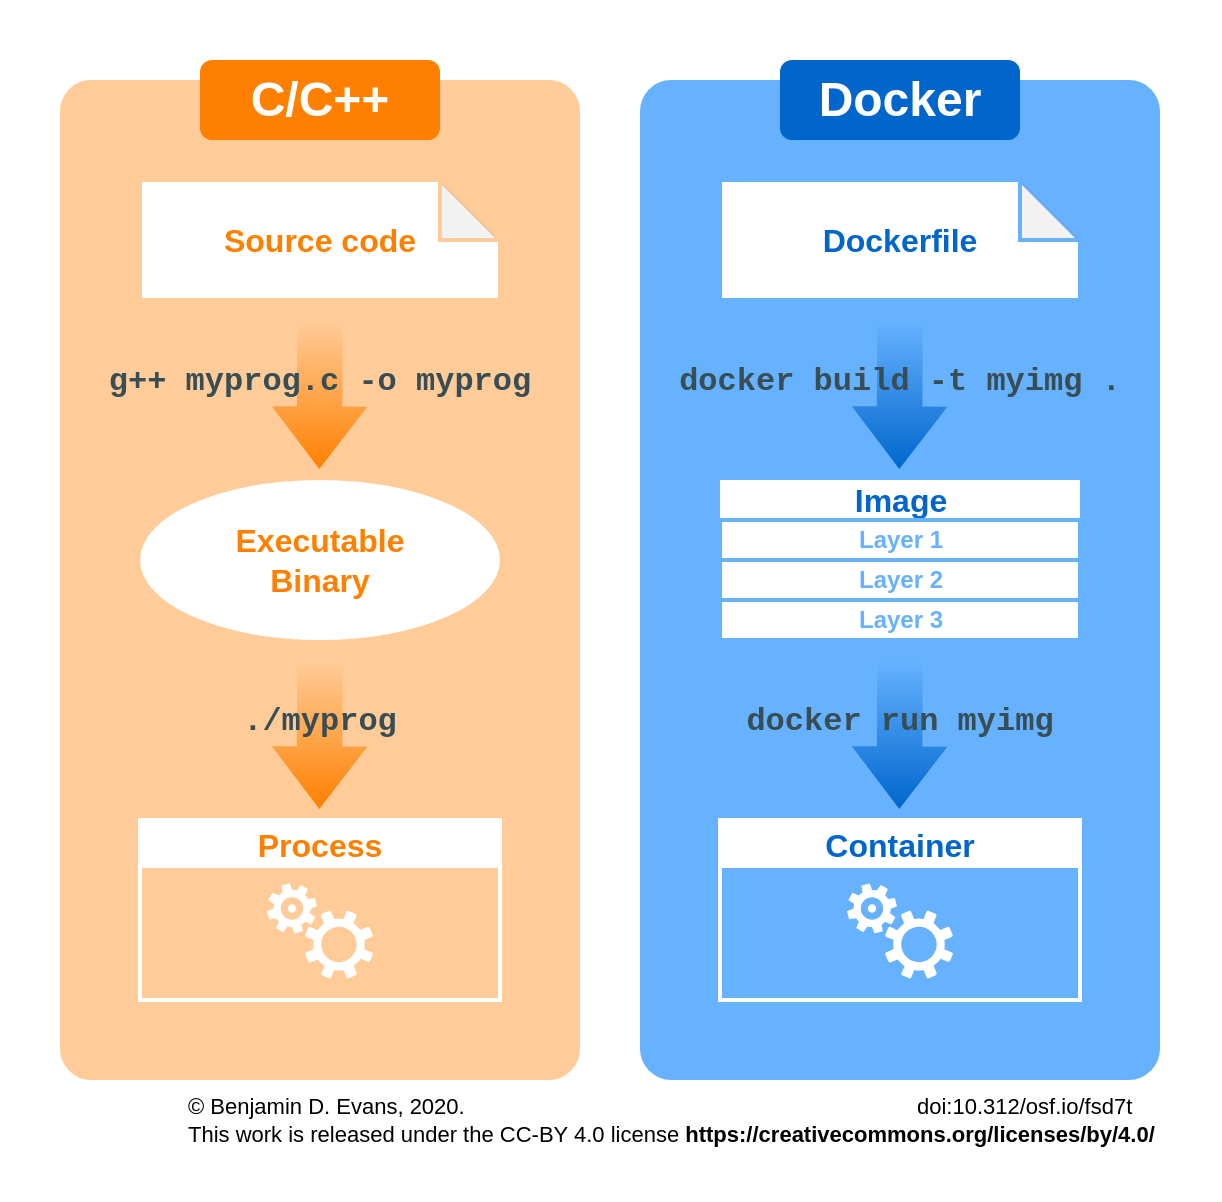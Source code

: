 <mxfile version="13.6.3" type="device"><diagram id="zJUWocupCZS3DF-IavUc" name="Page-1"><mxGraphModel dx="918" dy="841" grid="1" gridSize="10" guides="1" tooltips="1" connect="1" arrows="1" fold="1" page="1" pageScale="1" pageWidth="827" pageHeight="1169" math="0" shadow="0"><root><mxCell id="0"/><mxCell id="1" parent="0"/><mxCell id="Pxi1rHRvcDmjX8KHktwr-43" value="" style="rounded=0;whiteSpace=wrap;html=1;fillColor=none;fontSize=16;fontColor=#CC6600;strokeColor=none;" parent="1" vertex="1"><mxGeometry x="110" y="130" width="610" height="600" as="geometry"/></mxCell><mxCell id="Pxi1rHRvcDmjX8KHktwr-9" value="" style="rounded=1;whiteSpace=wrap;html=1;fillColor=#66B2FF;glass=0;shadow=0;strokeColor=none;arcSize=6;" parent="1" vertex="1"><mxGeometry x="430" y="170" width="260" height="500" as="geometry"/></mxCell><mxCell id="Pxi1rHRvcDmjX8KHktwr-46" style="edgeStyle=orthogonalEdgeStyle;rounded=0;orthogonalLoop=1;jettySize=auto;html=1;exitX=0.5;exitY=0;exitDx=0;exitDy=0;entryX=0.5;entryY=0;entryDx=0;entryDy=0;fillColor=#99CCFF;gradientColor=#ffffff;fontSize=16;fontColor=#CC6600;" parent="1" source="Pxi1rHRvcDmjX8KHktwr-12" target="Pxi1rHRvcDmjX8KHktwr-9" edge="1"><mxGeometry relative="1" as="geometry"/></mxCell><mxCell id="Pxi1rHRvcDmjX8KHktwr-12" value="&lt;b&gt;&lt;font style=&quot;font-size: 24px&quot; color=&quot;#ffffff&quot;&gt;Docker&lt;/font&gt;&lt;/b&gt;" style="rounded=1;whiteSpace=wrap;html=1;fillColor=#0066CC;strokeColor=none;" parent="1" vertex="1"><mxGeometry x="500" y="160" width="120" height="40" as="geometry"/></mxCell><mxCell id="Pxi1rHRvcDmjX8KHktwr-6" value="" style="shape=flexArrow;endArrow=classic;html=1;width=22.759;endSize=10.09;endWidth=24.043;fillColor=#0066CC;gradientColor=#66B2FF;strokeColor=none;gradientDirection=north;" parent="1" edge="1"><mxGeometry width="50" height="50" relative="1" as="geometry"><mxPoint x="560" y="290" as="sourcePoint"/><mxPoint x="559.66" y="365" as="targetPoint"/></mxGeometry></mxCell><mxCell id="Pxi1rHRvcDmjX8KHktwr-25" value="Container" style="swimlane;fontSize=16;fontColor=#0066CC;strokeColor=#FFFFFF;strokeWidth=2;" parent="1" vertex="1"><mxGeometry x="470" y="540" width="180" height="90" as="geometry"/></mxCell><mxCell id="Pxi1rHRvcDmjX8KHktwr-28" value="&lt;font face=&quot;Courier New&quot; size=&quot;1&quot; color=&quot;#384d54&quot;&gt;&lt;b style=&quot;font-size: 16px&quot;&gt;docker build -t myimg .&lt;/b&gt;&lt;/font&gt;" style="text;html=1;strokeColor=none;fillColor=none;align=center;verticalAlign=middle;whiteSpace=wrap;rounded=0;fontSize=16;" parent="1" vertex="1"><mxGeometry x="420" y="310" width="280" height="20" as="geometry"/></mxCell><mxCell id="Pxi1rHRvcDmjX8KHktwr-29" value="" style="shape=flexArrow;endArrow=classic;html=1;width=22.759;endSize=10.09;endWidth=24.043;fillColor=#0066CC;gradientColor=#66B2FF;strokeColor=none;gradientDirection=north;" parent="1" edge="1"><mxGeometry width="50" height="50" relative="1" as="geometry"><mxPoint x="560.0" y="460" as="sourcePoint"/><mxPoint x="559.66" y="535" as="targetPoint"/></mxGeometry></mxCell><mxCell id="Pxi1rHRvcDmjX8KHktwr-26" value="&lt;font face=&quot;Courier New&quot; size=&quot;1&quot; color=&quot;#384d54&quot;&gt;&lt;b style=&quot;font-size: 16px&quot;&gt;docker run myimg&lt;/b&gt;&lt;/font&gt;" style="text;html=1;strokeColor=none;fillColor=none;align=center;verticalAlign=middle;whiteSpace=wrap;rounded=0;fontSize=16;" parent="1" vertex="1"><mxGeometry x="460" y="480" width="200" height="20" as="geometry"/></mxCell><mxCell id="Pxi1rHRvcDmjX8KHktwr-30" value="" style="rounded=1;whiteSpace=wrap;html=1;fillColor=#ffcc99;glass=0;shadow=0;comic=0;strokeColor=none;arcSize=6;" parent="1" vertex="1"><mxGeometry x="140" y="170" width="260" height="500" as="geometry"/></mxCell><mxCell id="Pxi1rHRvcDmjX8KHktwr-31" value="&lt;b&gt;&lt;font style=&quot;font-size: 24px&quot; color=&quot;#ffffff&quot;&gt;C/C++&lt;/font&gt;&lt;/b&gt;" style="rounded=1;whiteSpace=wrap;html=1;fillColor=#FF8000;strokeColor=none;" parent="1" vertex="1"><mxGeometry x="210" y="160" width="120" height="40" as="geometry"/></mxCell><mxCell id="Pxi1rHRvcDmjX8KHktwr-32" value="" style="shape=flexArrow;endArrow=classic;html=1;width=22.759;endSize=10.09;endWidth=24.043;fillColor=#FF8000;strokeColor=none;gradientColor=#FFCC99;gradientDirection=north;" parent="1" edge="1"><mxGeometry width="50" height="50" relative="1" as="geometry"><mxPoint x="270.0" y="290" as="sourcePoint"/><mxPoint x="269.66" y="365" as="targetPoint"/></mxGeometry></mxCell><mxCell id="Pxi1rHRvcDmjX8KHktwr-34" value="Process" style="swimlane;fontSize=16;fontColor=#FF8000;strokeColor=#FFFFFF;strokeWidth=2;" parent="1" vertex="1"><mxGeometry x="180" y="540" width="180" height="90" as="geometry"/></mxCell><mxCell id="Pxi1rHRvcDmjX8KHktwr-35" value="&lt;font face=&quot;Courier New&quot; size=&quot;1&quot; color=&quot;#384d54&quot;&gt;&lt;b style=&quot;font-size: 16px&quot;&gt;g++ myprog.c -o myprog&lt;/b&gt;&lt;/font&gt;" style="text;html=1;strokeColor=none;fillColor=none;align=center;verticalAlign=middle;whiteSpace=wrap;rounded=0;fontSize=16;" parent="1" vertex="1"><mxGeometry x="130" y="310" width="280" height="20" as="geometry"/></mxCell><mxCell id="Pxi1rHRvcDmjX8KHktwr-40" value="" style="shape=flexArrow;endArrow=classic;html=1;width=22.759;endSize=10.09;endWidth=24.043;fillColor=#FF8000;strokeColor=none;gradientColor=#FFCC99;gradientDirection=north;" parent="1" edge="1"><mxGeometry width="50" height="50" relative="1" as="geometry"><mxPoint x="270.0" y="460.0" as="sourcePoint"/><mxPoint x="269.66" y="535.0" as="targetPoint"/></mxGeometry></mxCell><mxCell id="Pxi1rHRvcDmjX8KHktwr-41" value="&lt;font face=&quot;Courier New&quot; size=&quot;1&quot; color=&quot;#384d54&quot;&gt;&lt;b style=&quot;font-size: 16px&quot;&gt;./myprog&lt;/b&gt;&lt;/font&gt;" style="text;html=1;strokeColor=none;fillColor=none;align=center;verticalAlign=middle;whiteSpace=wrap;rounded=0;fontSize=16;" parent="1" vertex="1"><mxGeometry x="170" y="480" width="200" height="20" as="geometry"/></mxCell><mxCell id="Pxi1rHRvcDmjX8KHktwr-42" value="&lt;span style=&quot;font-weight: 700&quot;&gt;&lt;font color=&quot;#ff8000&quot;&gt;Executable&lt;br&gt;Binary&lt;/font&gt;&lt;/span&gt;" style="ellipse;whiteSpace=wrap;html=1;fillColor=#ffffff;fontSize=16;fontColor=#CC6600;strokeColor=none;strokeWidth=2;" parent="1" vertex="1"><mxGeometry x="180" y="370" width="180" height="80" as="geometry"/></mxCell><mxCell id="Pxi1rHRvcDmjX8KHktwr-44" value="&lt;b style=&quot;font-size: 12px&quot;&gt;&lt;font style=&quot;font-size: 16px&quot; color=&quot;#0066cc&quot;&gt;Dockerfile&lt;/font&gt;&lt;/b&gt;" style="shape=note;whiteSpace=wrap;html=1;backgroundOutline=1;darkOpacity=0.05;shadow=0;glass=0;comic=0;fillColor=#ffffff;fontSize=16;fontColor=#CC6600;strokeColor=#66B2FF;strokeWidth=2;" parent="1" vertex="1"><mxGeometry x="470" y="220" width="180" height="60" as="geometry"/></mxCell><mxCell id="Pxi1rHRvcDmjX8KHktwr-45" value="&lt;b style=&quot;font-size: 12px&quot;&gt;&lt;font style=&quot;font-size: 16px&quot; color=&quot;#ff8000&quot;&gt;Source code&lt;/font&gt;&lt;/b&gt;" style="shape=note;whiteSpace=wrap;html=1;backgroundOutline=1;darkOpacity=0.05;shadow=0;glass=0;comic=0;fillColor=#ffffff;fontSize=16;fontColor=#CC6600;strokeColor=#FFCC99;strokeWidth=2;" parent="1" vertex="1"><mxGeometry x="180" y="220" width="180" height="60" as="geometry"/></mxCell><mxCell id="Ao9oqwvuUYvutEC4uWsI-1" value="" style="shape=image;verticalLabelPosition=bottom;labelBackgroundColor=#ffffff;verticalAlign=top;aspect=fixed;imageAspect=0;image=https://mirrors.creativecommons.org/presskit/buttons/88x31/png/by.png;" parent="1" vertex="1"><mxGeometry x="140" y="680" width="57.16" height="20" as="geometry"/></mxCell><mxCell id="Pxi1rHRvcDmjX8KHktwr-14" value="&lt;font style=&quot;font-size: 16px&quot; color=&quot;#0066cc&quot;&gt;Image&lt;/font&gt;" style="swimlane;html=1;childLayout=stackLayout;resizeParent=1;resizeParentMax=0;horizontal=1;startSize=20;horizontalStack=0;strokeColor=none;strokeWidth=2;" parent="1" vertex="1"><mxGeometry x="470" y="370" width="180" height="80" as="geometry"><mxRectangle x="370" y="300" width="70" height="20" as="alternateBounds"/></mxGeometry></mxCell><mxCell id="Pxi1rHRvcDmjX8KHktwr-15" value="&lt;font color=&quot;#66b2ff&quot;&gt;Layer 1&lt;/font&gt;" style="swimlane;html=1;startSize=20;horizontal=0;strokeColor=#66B2FF;strokeWidth=2;" parent="Pxi1rHRvcDmjX8KHktwr-14" vertex="1" collapsed="1"><mxGeometry y="20" width="180" height="20" as="geometry"><mxRectangle y="20" width="230" height="120" as="alternateBounds"/></mxGeometry></mxCell><mxCell id="Pxi1rHRvcDmjX8KHktwr-16" value="&lt;font color=&quot;#66b2ff&quot;&gt;Layer 2&lt;/font&gt;" style="swimlane;html=1;startSize=20;horizontal=0;strokeColor=#66B2FF;strokeWidth=2;" parent="Pxi1rHRvcDmjX8KHktwr-14" vertex="1" collapsed="1"><mxGeometry y="40" width="180" height="20" as="geometry"><mxRectangle y="40" width="230" height="120" as="alternateBounds"/></mxGeometry></mxCell><mxCell id="Pxi1rHRvcDmjX8KHktwr-17" value="&lt;font color=&quot;#66b2ff&quot;&gt;Layer 3&lt;/font&gt;" style="swimlane;html=1;startSize=20;horizontal=0;strokeColor=#66B2FF;strokeWidth=2;" parent="Pxi1rHRvcDmjX8KHktwr-14" vertex="1" collapsed="1"><mxGeometry y="60" width="180" height="20" as="geometry"><mxRectangle y="60" width="230" height="120" as="alternateBounds"/></mxGeometry></mxCell><mxCell id="Ao9oqwvuUYvutEC4uWsI-30" value="" style="pointerEvents=1;shadow=0;dashed=0;html=1;labelPosition=center;verticalLabelPosition=bottom;verticalAlign=top;outlineConnect=0;align=center;shape=mxgraph.office.concepts.settings;strokeColor=none;aspect=fixed;" parent="1" vertex="1"><mxGeometry x="552.5" y="585.25" width="34" height="34" as="geometry"/></mxCell><mxCell id="Ao9oqwvuUYvutEC4uWsI-31" value="" style="pointerEvents=1;shadow=0;dashed=0;html=1;labelPosition=center;verticalLabelPosition=bottom;verticalAlign=top;outlineConnect=0;align=center;shape=mxgraph.office.concepts.settings_office_365;strokeColor=none;aspect=fixed;" parent="1" vertex="1"><mxGeometry x="533.5" y="571.75" width="25" height="25" as="geometry"/></mxCell><mxCell id="vmWDqkbJQAdiTv2E23n9-3" value="" style="pointerEvents=1;shadow=0;dashed=0;html=1;labelPosition=center;verticalLabelPosition=bottom;verticalAlign=top;outlineConnect=0;align=center;shape=mxgraph.office.concepts.settings;strokeColor=none;aspect=fixed;" vertex="1" parent="1"><mxGeometry x="262.5" y="585.25" width="34" height="34" as="geometry"/></mxCell><mxCell id="vmWDqkbJQAdiTv2E23n9-4" value="" style="pointerEvents=1;shadow=0;dashed=0;html=1;labelPosition=center;verticalLabelPosition=bottom;verticalAlign=top;outlineConnect=0;align=center;shape=mxgraph.office.concepts.settings_office_365;strokeColor=none;aspect=fixed;" vertex="1" parent="1"><mxGeometry x="243.5" y="571.75" width="25" height="25" as="geometry"/></mxCell><mxCell id="vmWDqkbJQAdiTv2E23n9-5" value="&lt;div style=&quot;text-align: justify ; font-size: 11px&quot;&gt;&lt;font style=&quot;font-size: 11px&quot;&gt;© Benjamin D. Evans, 2020.&amp;nbsp; &amp;nbsp; &amp;nbsp; &amp;nbsp; &amp;nbsp; &amp;nbsp; &amp;nbsp; &amp;nbsp; &amp;nbsp; &amp;nbsp; &amp;nbsp; &amp;nbsp; &amp;nbsp; &amp;nbsp; &amp;nbsp; &amp;nbsp; &amp;nbsp; &amp;nbsp; &amp;nbsp; &amp;nbsp; &amp;nbsp; &amp;nbsp; &amp;nbsp; &amp;nbsp; &amp;nbsp; &amp;nbsp; &amp;nbsp; &amp;nbsp; &amp;nbsp; &amp;nbsp; &amp;nbsp; &amp;nbsp; &amp;nbsp; &amp;nbsp; &amp;nbsp; &amp;nbsp; &amp;nbsp; doi:10.312/osf.io/fsd7t&lt;/font&gt;&lt;/div&gt;&lt;font style=&quot;font-size: 11px&quot;&gt;&lt;div style=&quot;text-align: justify&quot;&gt;This work is released under the CC-BY 4.0 license&amp;nbsp;&lt;b&gt;https://creativecommons.org/licenses/by/4.0/&lt;/b&gt;&lt;/div&gt;&lt;/font&gt;" style="text;html=1;resizable=0;autosize=1;align=left;verticalAlign=middle;points=[];fillColor=none;strokeColor=none;rounded=0;" vertex="1" parent="1"><mxGeometry x="202" y="675" width="500" height="30" as="geometry"/></mxCell></root></mxGraphModel></diagram></mxfile>